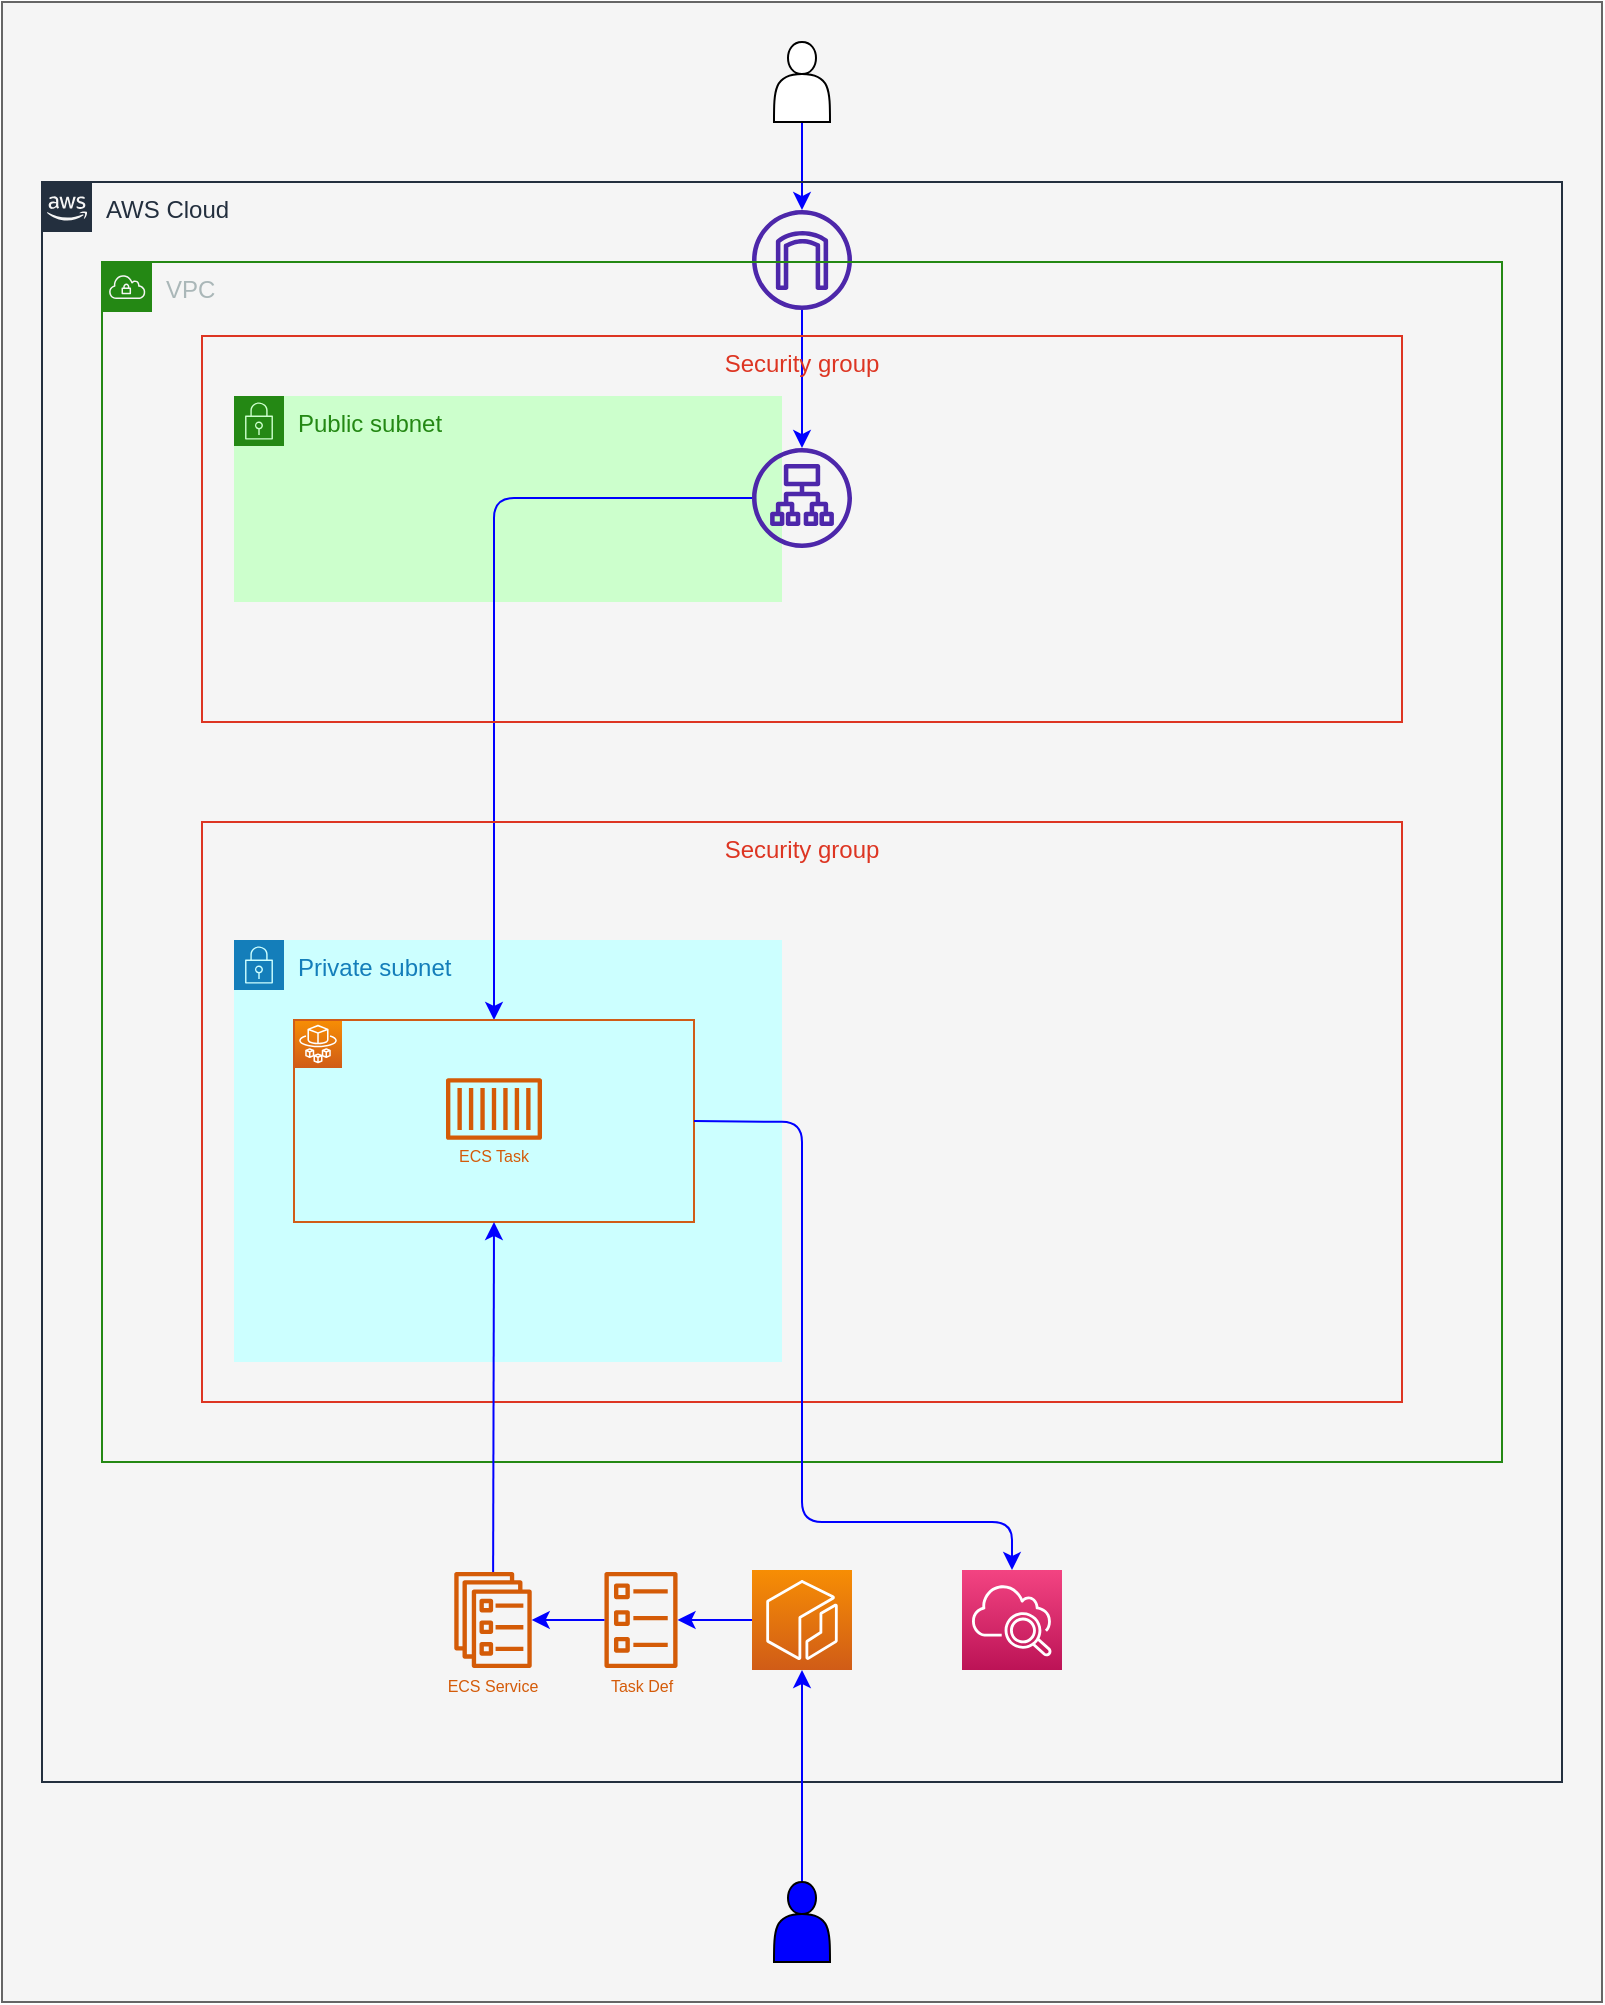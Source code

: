 <mxfile>
    <diagram id="wLMGYT2chr50iI2ygtWW" name="Page-1">
        <mxGraphModel dx="1276" dy="600" grid="1" gridSize="10" guides="1" tooltips="1" connect="1" arrows="1" fold="1" page="1" pageScale="1" pageWidth="827" pageHeight="1169" math="0" shadow="0">
            <root>
                <mxCell id="0"/>
                <mxCell id="1" parent="0"/>
                <mxCell id="67" value="" style="rounded=0;whiteSpace=wrap;html=1;strokeColor=#666666;strokeWidth=1;fontSize=12;fontColor=#333333;fillColor=#f5f5f5;" vertex="1" parent="1">
                    <mxGeometry width="800" height="1000" as="geometry"/>
                </mxCell>
                <mxCell id="55" style="edgeStyle=none;html=1;exitX=0.5;exitY=1;exitDx=0;exitDy=0;labelBorderColor=none;strokeColor=#0000FF;fontSize=12;fontColor=#d45b09;" edge="1" parent="1" source="2" target="15">
                    <mxGeometry relative="1" as="geometry"/>
                </mxCell>
                <mxCell id="2" value="" style="shape=actor;whiteSpace=wrap;html=1;" vertex="1" parent="1">
                    <mxGeometry x="386" y="20" width="28" height="40" as="geometry"/>
                </mxCell>
                <mxCell id="7" value="AWS Cloud" style="points=[[0,0],[0.25,0],[0.5,0],[0.75,0],[1,0],[1,0.25],[1,0.5],[1,0.75],[1,1],[0.75,1],[0.5,1],[0.25,1],[0,1],[0,0.75],[0,0.5],[0,0.25]];outlineConnect=0;gradientColor=none;html=1;whiteSpace=wrap;fontSize=12;fontStyle=0;container=1;pointerEvents=0;collapsible=0;recursiveResize=0;shape=mxgraph.aws4.group;grIcon=mxgraph.aws4.group_aws_cloud_alt;strokeColor=#232F3E;fillColor=none;verticalAlign=top;align=left;spacingLeft=30;fontColor=#232F3E;dashed=0;" vertex="1" parent="1">
                    <mxGeometry x="20" y="90" width="760" height="800" as="geometry"/>
                </mxCell>
                <mxCell id="15" value="" style="sketch=0;outlineConnect=0;fontColor=#232F3E;gradientColor=none;fillColor=#4D27AA;strokeColor=none;dashed=0;verticalLabelPosition=bottom;verticalAlign=top;align=center;html=1;fontSize=12;fontStyle=0;aspect=fixed;pointerEvents=1;shape=mxgraph.aws4.internet_gateway;" vertex="1" parent="7">
                    <mxGeometry x="355" y="14" width="50" height="50" as="geometry"/>
                </mxCell>
                <mxCell id="51" style="edgeStyle=none;html=1;exitX=0;exitY=0.5;exitDx=0;exitDy=0;exitPerimeter=0;labelBorderColor=none;strokeColor=#0000FF;fontSize=12;fontColor=#d45b09;" edge="1" parent="7" source="38" target="42">
                    <mxGeometry relative="1" as="geometry"/>
                </mxCell>
                <mxCell id="38" value="" style="sketch=0;points=[[0,0,0],[0.25,0,0],[0.5,0,0],[0.75,0,0],[1,0,0],[0,1,0],[0.25,1,0],[0.5,1,0],[0.75,1,0],[1,1,0],[0,0.25,0],[0,0.5,0],[0,0.75,0],[1,0.25,0],[1,0.5,0],[1,0.75,0]];outlineConnect=0;fontColor=#232F3E;gradientColor=#F78E04;gradientDirection=north;fillColor=#D05C17;strokeColor=#ffffff;dashed=0;verticalLabelPosition=bottom;verticalAlign=top;align=center;html=1;fontSize=12;fontStyle=0;aspect=fixed;shape=mxgraph.aws4.resourceIcon;resIcon=mxgraph.aws4.ecr;strokeWidth=1;" vertex="1" parent="7">
                    <mxGeometry x="355" y="694" width="50" height="50" as="geometry"/>
                </mxCell>
                <mxCell id="39" value="" style="sketch=0;points=[[0,0,0],[0.25,0,0],[0.5,0,0],[0.75,0,0],[1,0,0],[0,1,0],[0.25,1,0],[0.5,1,0],[0.75,1,0],[1,1,0],[0,0.25,0],[0,0.5,0],[0,0.75,0],[1,0.25,0],[1,0.5,0],[1,0.75,0]];points=[[0,0,0],[0.25,0,0],[0.5,0,0],[0.75,0,0],[1,0,0],[0,1,0],[0.25,1,0],[0.5,1,0],[0.75,1,0],[1,1,0],[0,0.25,0],[0,0.5,0],[0,0.75,0],[1,0.25,0],[1,0.5,0],[1,0.75,0]];outlineConnect=0;fontColor=#232F3E;gradientColor=#F34482;gradientDirection=north;fillColor=#BC1356;strokeColor=#ffffff;dashed=0;verticalLabelPosition=bottom;verticalAlign=top;align=center;html=1;fontSize=12;fontStyle=0;aspect=fixed;shape=mxgraph.aws4.resourceIcon;resIcon=mxgraph.aws4.cloudwatch_2;strokeWidth=1;" vertex="1" parent="7">
                    <mxGeometry x="460" y="694" width="50" height="50" as="geometry"/>
                </mxCell>
                <mxCell id="47" value="" style="group" vertex="1" connectable="0" parent="7">
                    <mxGeometry x="200" y="695" width="51" height="65" as="geometry"/>
                </mxCell>
                <mxCell id="43" value="" style="sketch=0;outlineConnect=0;fontColor=#232F3E;gradientColor=none;fillColor=#D45B07;strokeColor=none;dashed=0;verticalLabelPosition=bottom;verticalAlign=top;align=center;html=1;fontSize=12;fontStyle=0;aspect=fixed;pointerEvents=1;shape=mxgraph.aws4.ecs_service;strokeWidth=1;" vertex="1" parent="47">
                    <mxGeometry x="6" width="39" height="48" as="geometry"/>
                </mxCell>
                <mxCell id="46" value="ECS Service" style="text;html=1;strokeColor=none;fillColor=none;align=center;verticalAlign=middle;whiteSpace=wrap;rounded=0;strokeWidth=1;fontSize=8;fontColor=#d45b09;" vertex="1" parent="47">
                    <mxGeometry y="48" width="51" height="17" as="geometry"/>
                </mxCell>
                <mxCell id="45" value="" style="group" vertex="1" connectable="0" parent="7">
                    <mxGeometry x="280" y="695" width="40" height="65" as="geometry"/>
                </mxCell>
                <mxCell id="42" value="" style="sketch=0;outlineConnect=0;fontColor=#232F3E;gradientColor=none;fillColor=#D45B07;strokeColor=none;dashed=0;verticalLabelPosition=bottom;verticalAlign=top;align=center;html=1;fontSize=12;fontStyle=0;aspect=fixed;pointerEvents=1;shape=mxgraph.aws4.ecs_task;strokeWidth=1;" vertex="1" parent="45">
                    <mxGeometry x="1" width="37" height="48" as="geometry"/>
                </mxCell>
                <mxCell id="44" value="Task Def" style="text;html=1;strokeColor=none;fillColor=none;align=center;verticalAlign=middle;whiteSpace=wrap;rounded=0;strokeWidth=1;fontSize=8;fontColor=#d45b09;" vertex="1" parent="45">
                    <mxGeometry y="48" width="40" height="17" as="geometry"/>
                </mxCell>
                <mxCell id="52" style="edgeStyle=none;html=1;labelBorderColor=none;strokeColor=#0000FF;fontSize=12;fontColor=#d45b09;" edge="1" parent="7" source="42" target="43">
                    <mxGeometry relative="1" as="geometry"/>
                </mxCell>
                <mxCell id="8" value="VPC" style="points=[[0,0],[0.25,0],[0.5,0],[0.75,0],[1,0],[1,0.25],[1,0.5],[1,0.75],[1,1],[0.75,1],[0.5,1],[0.25,1],[0,1],[0,0.75],[0,0.5],[0,0.25]];outlineConnect=0;gradientColor=none;html=1;whiteSpace=wrap;fontSize=12;fontStyle=0;container=1;pointerEvents=0;collapsible=0;recursiveResize=0;shape=mxgraph.aws4.group;grIcon=mxgraph.aws4.group_vpc;strokeColor=#248814;fillColor=none;verticalAlign=top;align=left;spacingLeft=30;fontColor=#AAB7B8;dashed=0;" vertex="1" parent="1">
                    <mxGeometry x="50" y="130" width="700" height="600" as="geometry"/>
                </mxCell>
                <mxCell id="12" value="Private subnet" style="points=[[0,0],[0.25,0],[0.5,0],[0.75,0],[1,0],[1,0.25],[1,0.5],[1,0.75],[1,1],[0.75,1],[0.5,1],[0.25,1],[0,1],[0,0.75],[0,0.5],[0,0.25]];outlineConnect=0;gradientColor=none;html=1;whiteSpace=wrap;fontSize=12;fontStyle=0;container=1;pointerEvents=0;collapsible=0;recursiveResize=0;shape=mxgraph.aws4.group;grIcon=mxgraph.aws4.group_security_group;grStroke=0;strokeColor=#147EBA;fillColor=#CCFFFF;verticalAlign=top;align=left;spacingLeft=30;fontColor=#147EBA;dashed=0;" vertex="1" parent="8">
                    <mxGeometry x="66" y="339" width="274" height="211" as="geometry"/>
                </mxCell>
                <mxCell id="9" value="Public subnet" style="points=[[0,0],[0.25,0],[0.5,0],[0.75,0],[1,0],[1,0.25],[1,0.5],[1,0.75],[1,1],[0.75,1],[0.5,1],[0.25,1],[0,1],[0,0.75],[0,0.5],[0,0.25]];outlineConnect=0;gradientColor=none;html=1;whiteSpace=wrap;fontSize=12;fontStyle=0;container=1;pointerEvents=0;collapsible=0;recursiveResize=0;shape=mxgraph.aws4.group;grIcon=mxgraph.aws4.group_security_group;grStroke=0;strokeColor=#248814;fillColor=#CCFFCC;verticalAlign=top;align=left;spacingLeft=30;fontColor=#248814;dashed=0;strokeWidth=1;perimeterSpacing=1;" vertex="1" parent="8">
                    <mxGeometry x="66" y="67" width="274" height="103" as="geometry"/>
                </mxCell>
                <mxCell id="49" style="edgeStyle=none;html=1;entryX=0.5;entryY=0;entryDx=0;entryDy=0;fontSize=12;fontColor=#d45b09;labelBorderColor=none;strokeColor=#0000FF;fillColor=#0050ef;" edge="1" parent="8" source="17" target="36">
                    <mxGeometry relative="1" as="geometry">
                        <Array as="points">
                            <mxPoint x="196" y="118"/>
                        </Array>
                    </mxGeometry>
                </mxCell>
                <mxCell id="17" value="" style="sketch=0;outlineConnect=0;fontColor=#232F3E;gradientColor=none;fillColor=#4D27AA;strokeColor=default;dashed=0;verticalLabelPosition=bottom;verticalAlign=top;align=center;html=1;fontSize=12;fontStyle=0;aspect=fixed;pointerEvents=1;shape=mxgraph.aws4.application_load_balancer;strokeWidth=1;" vertex="1" parent="8">
                    <mxGeometry x="325" y="93" width="50" height="50" as="geometry"/>
                </mxCell>
                <mxCell id="31" value="Security group" style="fillColor=none;strokeColor=#DD3522;verticalAlign=top;fontStyle=0;fontColor=#DD3522;strokeWidth=1;" vertex="1" parent="8">
                    <mxGeometry x="50" y="280" width="600" height="290" as="geometry"/>
                </mxCell>
                <mxCell id="32" value="" style="sketch=0;points=[[0,0,0],[0.25,0,0],[0.5,0,0],[0.75,0,0],[1,0,0],[0,1,0],[0.25,1,0],[0.5,1,0],[0.75,1,0],[1,1,0],[0,0.25,0],[0,0.5,0],[0,0.75,0],[1,0.25,0],[1,0.5,0],[1,0.75,0]];outlineConnect=0;fontColor=#232F3E;gradientColor=#F78E04;gradientDirection=north;fillColor=#D05C17;strokeColor=#ffffff;dashed=0;verticalLabelPosition=bottom;verticalAlign=top;align=center;html=1;fontSize=12;fontStyle=0;aspect=fixed;shape=mxgraph.aws4.resourceIcon;resIcon=mxgraph.aws4.fargate;strokeWidth=1;" vertex="1" parent="8">
                    <mxGeometry x="96" y="379" width="24" height="24" as="geometry"/>
                </mxCell>
                <mxCell id="36" value="" style="rounded=0;whiteSpace=wrap;html=1;strokeColor=#D05C17;strokeWidth=1;fillColor=none;" vertex="1" parent="8">
                    <mxGeometry x="96" y="379" width="200" height="101" as="geometry"/>
                </mxCell>
                <mxCell id="41" value="" style="group" vertex="1" connectable="0" parent="8">
                    <mxGeometry x="172" y="408" width="48" height="47" as="geometry"/>
                </mxCell>
                <mxCell id="34" value="" style="sketch=0;outlineConnect=0;fontColor=#232F3E;gradientColor=none;fillColor=#D45B07;strokeColor=none;dashed=0;verticalLabelPosition=bottom;verticalAlign=top;align=center;html=1;fontSize=12;fontStyle=0;aspect=fixed;pointerEvents=1;shape=mxgraph.aws4.container_1;strokeWidth=1;" vertex="1" parent="41">
                    <mxGeometry width="48" height="31" as="geometry"/>
                </mxCell>
                <mxCell id="40" value="ECS Task" style="text;html=1;strokeColor=none;fillColor=none;align=center;verticalAlign=middle;whiteSpace=wrap;rounded=0;strokeWidth=1;fontSize=8;fontColor=#d45b09;" vertex="1" parent="41">
                    <mxGeometry x="4" y="31" width="40" height="16" as="geometry"/>
                </mxCell>
                <mxCell id="50" style="edgeStyle=none;html=1;exitX=0.5;exitY=0;exitDx=0;exitDy=0;entryX=0.5;entryY=1;entryDx=0;entryDy=0;entryPerimeter=0;labelBorderColor=none;strokeColor=#0000FF;fontSize=12;fontColor=#d45b09;" edge="1" parent="1" source="48" target="38">
                    <mxGeometry relative="1" as="geometry"/>
                </mxCell>
                <mxCell id="48" value="" style="shape=actor;whiteSpace=wrap;html=1;fillColor=#0000FF;" vertex="1" parent="1">
                    <mxGeometry x="386" y="940" width="28" height="40" as="geometry"/>
                </mxCell>
                <mxCell id="53" style="edgeStyle=none;html=1;entryX=0.5;entryY=1;entryDx=0;entryDy=0;labelBorderColor=none;strokeColor=#0000FF;fontSize=12;fontColor=#d45b09;" edge="1" parent="1" source="43" target="36">
                    <mxGeometry relative="1" as="geometry"/>
                </mxCell>
                <mxCell id="54" style="edgeStyle=none;html=1;exitX=1;exitY=0.5;exitDx=0;exitDy=0;entryX=0.5;entryY=0;entryDx=0;entryDy=0;entryPerimeter=0;labelBorderColor=none;strokeColor=#0000FF;fontSize=12;fontColor=#d45b09;" edge="1" parent="1" source="36" target="39">
                    <mxGeometry relative="1" as="geometry">
                        <Array as="points">
                            <mxPoint x="400" y="560"/>
                            <mxPoint x="400" y="760"/>
                            <mxPoint x="505" y="760"/>
                        </Array>
                    </mxGeometry>
                </mxCell>
                <mxCell id="65" style="edgeStyle=none;html=1;labelBorderColor=none;strokeColor=#0000FF;fontSize=12;fontColor=#d45b09;" edge="1" parent="1" source="15" target="17">
                    <mxGeometry relative="1" as="geometry"/>
                </mxCell>
                <mxCell id="66" value="Security group" style="fillColor=none;strokeColor=#DD3522;verticalAlign=top;fontStyle=0;fontColor=#DD3522;strokeWidth=1;" vertex="1" parent="1">
                    <mxGeometry x="100" y="167" width="600" height="193" as="geometry"/>
                </mxCell>
            </root>
        </mxGraphModel>
    </diagram>
</mxfile>